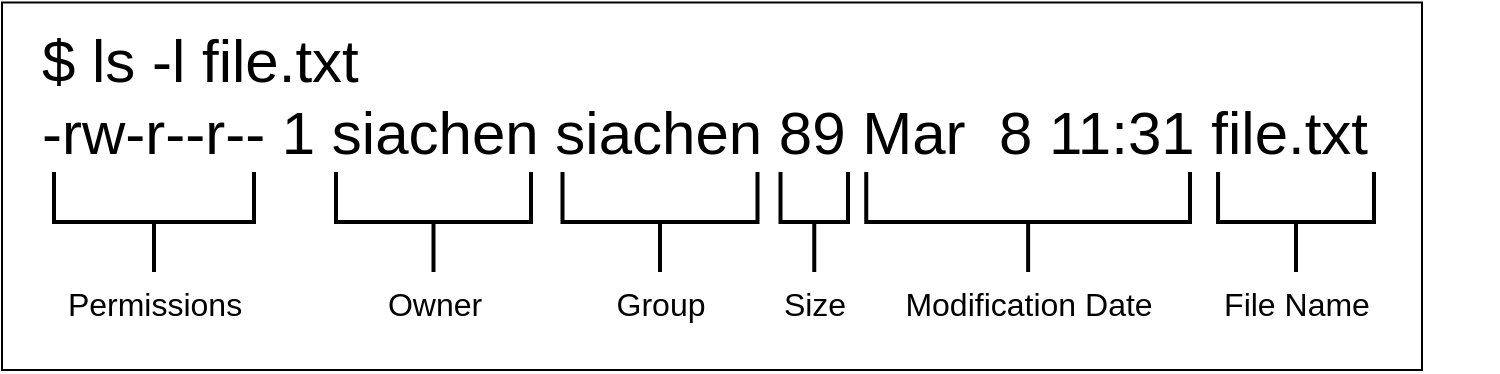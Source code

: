 <mxfile version="21.0.2" type="device"><diagram name="Page-1" id="t5UQqnA6IHeT6iYcZ7wV"><mxGraphModel dx="1687" dy="889" grid="1" gridSize="10" guides="1" tooltips="1" connect="1" arrows="1" fold="1" page="1" pageScale="1" pageWidth="1100" pageHeight="850" math="0" shadow="0"><root><mxCell id="0"/><mxCell id="1" parent="0"/><mxCell id="knE3uCfH8YdFbzbJBlBi-40" value="" style="rounded=0;whiteSpace=wrap;html=1;" vertex="1" parent="1"><mxGeometry x="22" y="75.25" width="710" height="183.75" as="geometry"/></mxCell><mxCell id="knE3uCfH8YdFbzbJBlBi-1" value="$ ls -l file.txt&lt;br style=&quot;font-size: 30px;&quot;&gt;-rw-r--r-- 1 siachen siachen 89 Mar&amp;nbsp; 8 11:31 file.txt" style="rounded=0;whiteSpace=wrap;html=1;align=left;strokeColor=none;fillColor=none;verticalAlign=top;fontSize=30;" vertex="1" parent="1"><mxGeometry x="40" y="80" width="730" height="80" as="geometry"/></mxCell><mxCell id="knE3uCfH8YdFbzbJBlBi-26" value="" style="strokeWidth=2;html=1;shape=mxgraph.flowchart.annotation_2;align=left;labelPosition=right;pointerEvents=1;rotation=-90;horizontal=0;textDirection=rtl;" vertex="1" parent="1"><mxGeometry x="73" y="135" width="50" height="100" as="geometry"/></mxCell><mxCell id="knE3uCfH8YdFbzbJBlBi-28" value="Permissions" style="text;html=1;align=center;verticalAlign=middle;resizable=0;points=[];autosize=1;strokeColor=none;fillColor=none;fontSize=16;" vertex="1" parent="1"><mxGeometry x="43" y="211" width="110" height="30" as="geometry"/></mxCell><mxCell id="knE3uCfH8YdFbzbJBlBi-29" value="" style="strokeWidth=2;html=1;shape=mxgraph.flowchart.annotation_2;align=left;labelPosition=right;pointerEvents=1;rotation=-90;horizontal=0;textDirection=rtl;" vertex="1" parent="1"><mxGeometry x="212.75" y="136.25" width="50" height="97.5" as="geometry"/></mxCell><mxCell id="knE3uCfH8YdFbzbJBlBi-30" value="Owner" style="text;html=1;align=center;verticalAlign=middle;resizable=0;points=[];autosize=1;strokeColor=none;fillColor=none;fontSize=16;" vertex="1" parent="1"><mxGeometry x="202.75" y="211" width="70" height="30" as="geometry"/></mxCell><mxCell id="knE3uCfH8YdFbzbJBlBi-31" value="" style="strokeWidth=2;html=1;shape=mxgraph.flowchart.annotation_2;align=left;labelPosition=right;pointerEvents=1;rotation=-90;horizontal=0;textDirection=rtl;" vertex="1" parent="1"><mxGeometry x="326" y="136.25" width="50" height="97.5" as="geometry"/></mxCell><mxCell id="knE3uCfH8YdFbzbJBlBi-32" value="Group" style="text;html=1;align=center;verticalAlign=middle;resizable=0;points=[];autosize=1;strokeColor=none;fillColor=none;fontSize=16;" vertex="1" parent="1"><mxGeometry x="316" y="211" width="70" height="30" as="geometry"/></mxCell><mxCell id="knE3uCfH8YdFbzbJBlBi-33" value="" style="strokeWidth=2;html=1;shape=mxgraph.flowchart.annotation_2;align=left;labelPosition=right;pointerEvents=1;rotation=-90;horizontal=0;textDirection=rtl;" vertex="1" parent="1"><mxGeometry x="403.13" y="168.13" width="50" height="33.75" as="geometry"/></mxCell><mxCell id="knE3uCfH8YdFbzbJBlBi-34" value="Size" style="text;html=1;align=center;verticalAlign=middle;resizable=0;points=[];autosize=1;strokeColor=none;fillColor=none;fontSize=16;" vertex="1" parent="1"><mxGeometry x="403.13" y="211" width="50" height="30" as="geometry"/></mxCell><mxCell id="knE3uCfH8YdFbzbJBlBi-35" value="" style="strokeWidth=2;html=1;shape=mxgraph.flowchart.annotation_2;align=left;labelPosition=right;pointerEvents=1;rotation=-90;horizontal=0;textDirection=rtl;" vertex="1" parent="1"><mxGeometry x="510.06" y="104.07" width="50" height="161.87" as="geometry"/></mxCell><mxCell id="knE3uCfH8YdFbzbJBlBi-36" value="Modification Date" style="text;html=1;align=center;verticalAlign=middle;resizable=0;points=[];autosize=1;strokeColor=none;fillColor=none;fontSize=16;" vertex="1" parent="1"><mxGeometry x="460.06" y="211" width="150" height="30" as="geometry"/></mxCell><mxCell id="knE3uCfH8YdFbzbJBlBi-38" value="" style="strokeWidth=2;html=1;shape=mxgraph.flowchart.annotation_2;align=left;labelPosition=right;pointerEvents=1;rotation=-90;horizontal=0;textDirection=rtl;" vertex="1" parent="1"><mxGeometry x="644.01" y="146.02" width="50" height="77.97" as="geometry"/></mxCell><mxCell id="knE3uCfH8YdFbzbJBlBi-39" value="File Name" style="text;html=1;align=center;verticalAlign=middle;resizable=0;points=[];autosize=1;strokeColor=none;fillColor=none;fontSize=16;" vertex="1" parent="1"><mxGeometry x="619.01" y="211" width="100" height="30" as="geometry"/></mxCell></root></mxGraphModel></diagram></mxfile>